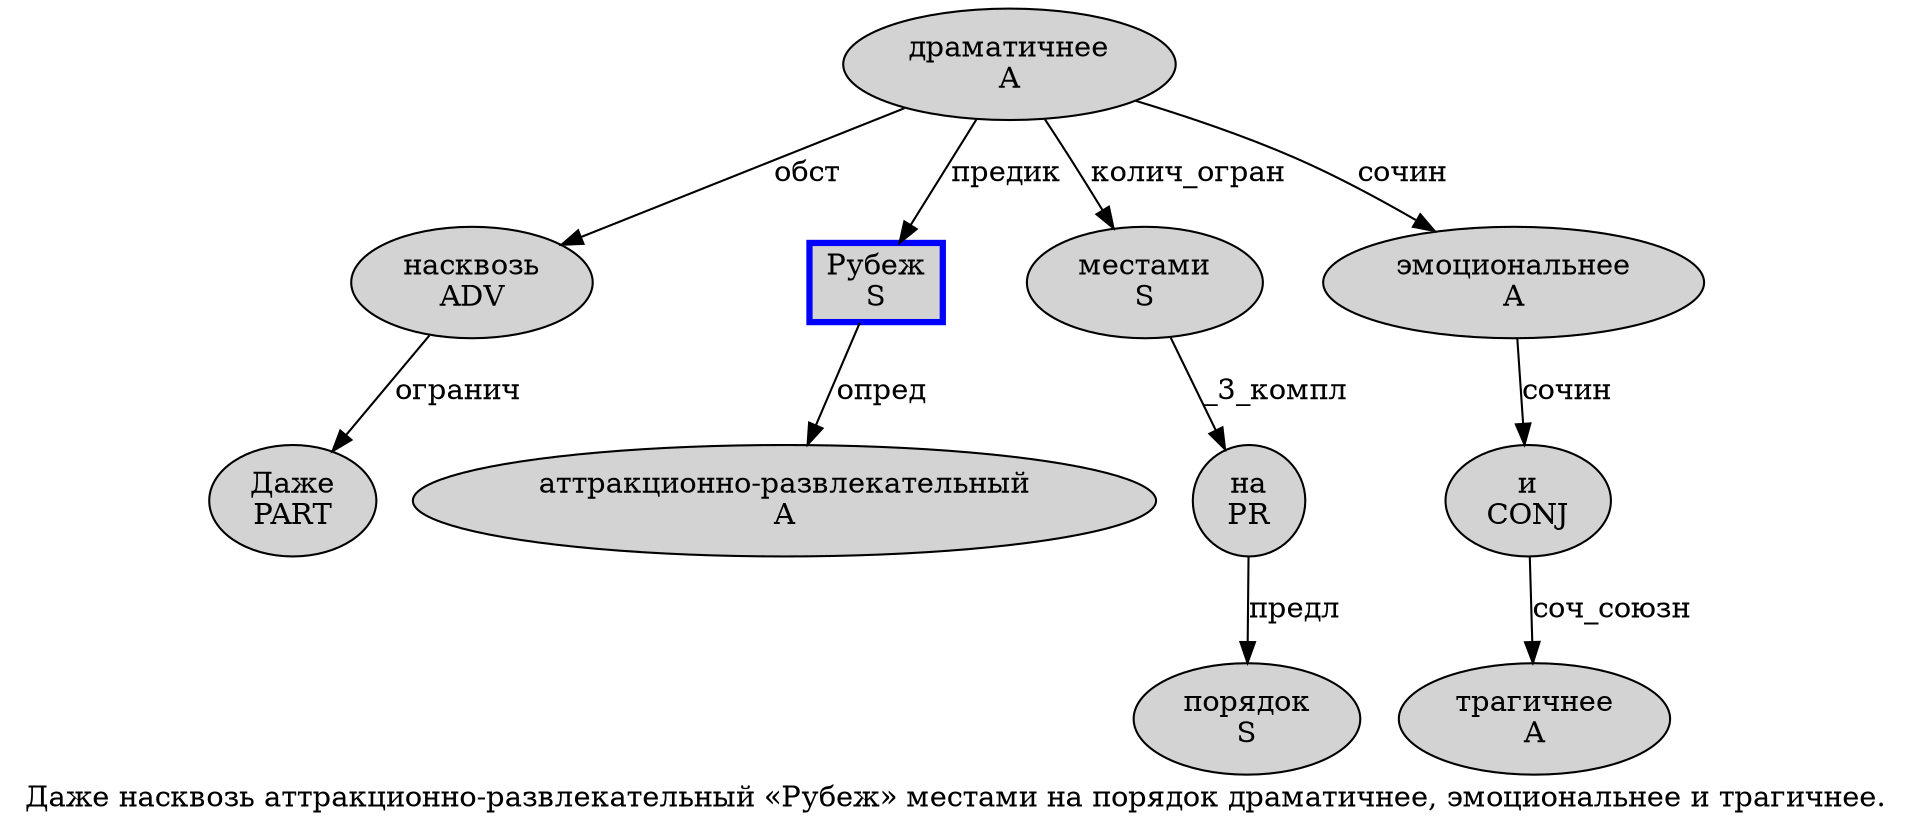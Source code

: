digraph SENTENCE_4987 {
	graph [label="Даже насквозь аттракционно-развлекательный «Рубеж» местами на порядок драматичнее, эмоциональнее и трагичнее."]
	node [style=filled]
		0 [label="Даже
PART" color="" fillcolor=lightgray penwidth=1 shape=ellipse]
		1 [label="насквозь
ADV" color="" fillcolor=lightgray penwidth=1 shape=ellipse]
		2 [label="аттракционно-развлекательный
A" color="" fillcolor=lightgray penwidth=1 shape=ellipse]
		4 [label="Рубеж
S" color=blue fillcolor=lightgray penwidth=3 shape=box]
		6 [label="местами
S" color="" fillcolor=lightgray penwidth=1 shape=ellipse]
		7 [label="на
PR" color="" fillcolor=lightgray penwidth=1 shape=ellipse]
		8 [label="порядок
S" color="" fillcolor=lightgray penwidth=1 shape=ellipse]
		9 [label="драматичнее
A" color="" fillcolor=lightgray penwidth=1 shape=ellipse]
		11 [label="эмоциональнее
A" color="" fillcolor=lightgray penwidth=1 shape=ellipse]
		12 [label="и
CONJ" color="" fillcolor=lightgray penwidth=1 shape=ellipse]
		13 [label="трагичнее
A" color="" fillcolor=lightgray penwidth=1 shape=ellipse]
			7 -> 8 [label="предл"]
			1 -> 0 [label="огранич"]
			12 -> 13 [label="соч_союзн"]
			11 -> 12 [label="сочин"]
			4 -> 2 [label="опред"]
			6 -> 7 [label="_3_компл"]
			9 -> 1 [label="обст"]
			9 -> 4 [label="предик"]
			9 -> 6 [label="колич_огран"]
			9 -> 11 [label="сочин"]
}